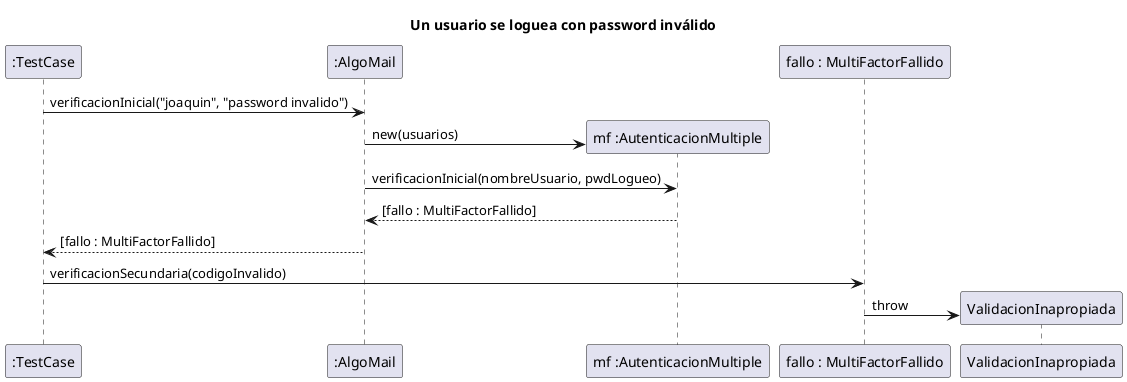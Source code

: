 @startuml

title: Un usuario se loguea con password inválido

":TestCase" -> ":AlgoMail": verificacionInicial("joaquin", "password invalido")
create "mf :AutenticacionMultiple"
":AlgoMail" -> "mf :AutenticacionMultiple" : new(usuarios)
":AlgoMail" -> "mf :AutenticacionMultiple" : verificacionInicial(nombreUsuario, pwdLogueo)
return [fallo : MultiFactorFallido]
":AlgoMail" --> ":TestCase": [fallo : MultiFactorFallido]

":TestCase" -> "fallo : MultiFactorFallido": verificacionSecundaria(codigoInvalido)
create ValidacionInapropiada
"fallo : MultiFactorFallido" -> ValidacionInapropiada: throw
@enduml